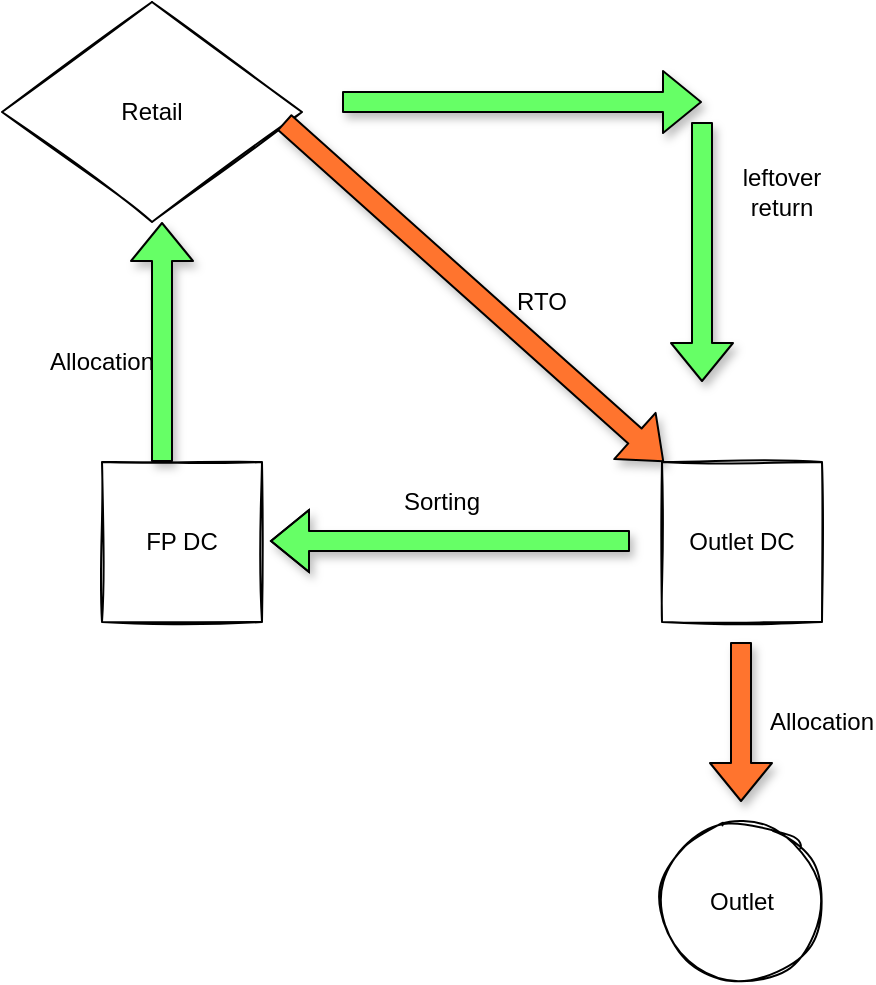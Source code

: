 <mxfile version="14.0.0" type="github">
  <diagram id="C5RBs43oDa-KdzZeNtuy" name="Page-1">
    <mxGraphModel dx="1102" dy="582" grid="1" gridSize="10" guides="1" tooltips="1" connect="1" arrows="1" fold="1" page="1" pageScale="1" pageWidth="827" pageHeight="1169" math="0" shadow="0">
      <root>
        <mxCell id="WIyWlLk6GJQsqaUBKTNV-0" />
        <mxCell id="WIyWlLk6GJQsqaUBKTNV-1" parent="WIyWlLk6GJQsqaUBKTNV-0" />
        <mxCell id="6lA8_1LxBl--lgNPecFX-0" value="Outlet DC" style="whiteSpace=wrap;html=1;aspect=fixed;sketch=1;" vertex="1" parent="WIyWlLk6GJQsqaUBKTNV-1">
          <mxGeometry x="520" y="280" width="80" height="80" as="geometry" />
        </mxCell>
        <mxCell id="6lA8_1LxBl--lgNPecFX-1" value="FP DC" style="whiteSpace=wrap;html=1;aspect=fixed;sketch=1;" vertex="1" parent="WIyWlLk6GJQsqaUBKTNV-1">
          <mxGeometry x="240" y="280" width="80" height="80" as="geometry" />
        </mxCell>
        <mxCell id="6lA8_1LxBl--lgNPecFX-2" value="Retail" style="rhombus;whiteSpace=wrap;html=1;sketch=1;" vertex="1" parent="WIyWlLk6GJQsqaUBKTNV-1">
          <mxGeometry x="190" y="50" width="150" height="110" as="geometry" />
        </mxCell>
        <mxCell id="6lA8_1LxBl--lgNPecFX-3" value="Outlet" style="ellipse;whiteSpace=wrap;html=1;aspect=fixed;sketch=1;" vertex="1" parent="WIyWlLk6GJQsqaUBKTNV-1">
          <mxGeometry x="520" y="460" width="80" height="80" as="geometry" />
        </mxCell>
        <mxCell id="6lA8_1LxBl--lgNPecFX-8" value="Allocation" style="text;html=1;strokeColor=none;fillColor=none;align=center;verticalAlign=middle;whiteSpace=wrap;rounded=0;sketch=1;" vertex="1" parent="WIyWlLk6GJQsqaUBKTNV-1">
          <mxGeometry x="580" y="400" width="40" height="20" as="geometry" />
        </mxCell>
        <mxCell id="6lA8_1LxBl--lgNPecFX-13" value="" style="shape=flexArrow;endArrow=classic;html=1;shadow=1;fillColor=#66FF66;" edge="1" parent="WIyWlLk6GJQsqaUBKTNV-1">
          <mxGeometry width="50" height="50" relative="1" as="geometry">
            <mxPoint x="270" y="280" as="sourcePoint" />
            <mxPoint x="270" y="160" as="targetPoint" />
          </mxGeometry>
        </mxCell>
        <mxCell id="6lA8_1LxBl--lgNPecFX-16" value="" style="shape=flexArrow;endArrow=classic;html=1;shadow=1;entryX=0;entryY=0;entryDx=0;entryDy=0;fontColor=#FF8519;labelBackgroundColor=#FF8F57;labelBorderColor=#3399FF;fillColor=#FF742E;" edge="1" parent="WIyWlLk6GJQsqaUBKTNV-1">
          <mxGeometry width="50" height="50" relative="1" as="geometry">
            <mxPoint x="331" y="110" as="sourcePoint" />
            <mxPoint x="521" y="280" as="targetPoint" />
          </mxGeometry>
        </mxCell>
        <mxCell id="6lA8_1LxBl--lgNPecFX-19" value="" style="shape=flexArrow;endArrow=classic;html=1;shadow=1;fillColor=#FF742E;" edge="1" parent="WIyWlLk6GJQsqaUBKTNV-1">
          <mxGeometry width="50" height="50" relative="1" as="geometry">
            <mxPoint x="559.5" y="370" as="sourcePoint" />
            <mxPoint x="559.5" y="450" as="targetPoint" />
          </mxGeometry>
        </mxCell>
        <mxCell id="6lA8_1LxBl--lgNPecFX-20" value="RTO" style="text;html=1;strokeColor=none;fillColor=none;align=center;verticalAlign=middle;whiteSpace=wrap;rounded=0;sketch=1;" vertex="1" parent="WIyWlLk6GJQsqaUBKTNV-1">
          <mxGeometry x="440" y="190" width="40" height="20" as="geometry" />
        </mxCell>
        <mxCell id="6lA8_1LxBl--lgNPecFX-22" value="" style="shape=flexArrow;endArrow=classic;html=1;shadow=1;fillColor=#66FF66;" edge="1" parent="WIyWlLk6GJQsqaUBKTNV-1">
          <mxGeometry width="50" height="50" relative="1" as="geometry">
            <mxPoint x="504" y="319.5" as="sourcePoint" />
            <mxPoint x="324" y="319.5" as="targetPoint" />
            <Array as="points">
              <mxPoint x="494" y="319.5" />
            </Array>
          </mxGeometry>
        </mxCell>
        <mxCell id="6lA8_1LxBl--lgNPecFX-23" value="" style="shape=flexArrow;endArrow=classic;html=1;shadow=1;fillColor=#66FF66;" edge="1" parent="WIyWlLk6GJQsqaUBKTNV-1">
          <mxGeometry width="50" height="50" relative="1" as="geometry">
            <mxPoint x="360" y="100" as="sourcePoint" />
            <mxPoint x="540" y="100" as="targetPoint" />
          </mxGeometry>
        </mxCell>
        <mxCell id="6lA8_1LxBl--lgNPecFX-24" value="" style="shape=flexArrow;endArrow=classic;html=1;shadow=1;fillColor=#66FF66;" edge="1" parent="WIyWlLk6GJQsqaUBKTNV-1">
          <mxGeometry width="50" height="50" relative="1" as="geometry">
            <mxPoint x="540" y="110" as="sourcePoint" />
            <mxPoint x="540" y="240" as="targetPoint" />
          </mxGeometry>
        </mxCell>
        <mxCell id="6lA8_1LxBl--lgNPecFX-26" value="Sorting" style="text;html=1;strokeColor=none;fillColor=none;align=center;verticalAlign=middle;whiteSpace=wrap;rounded=0;sketch=1;" vertex="1" parent="WIyWlLk6GJQsqaUBKTNV-1">
          <mxGeometry x="390" y="290" width="40" height="20" as="geometry" />
        </mxCell>
        <mxCell id="6lA8_1LxBl--lgNPecFX-27" value="Allocation" style="text;html=1;strokeColor=none;fillColor=none;align=center;verticalAlign=middle;whiteSpace=wrap;rounded=0;sketch=1;fontColor=#000000;" vertex="1" parent="WIyWlLk6GJQsqaUBKTNV-1">
          <mxGeometry x="220" y="220" width="40" height="20" as="geometry" />
        </mxCell>
        <mxCell id="6lA8_1LxBl--lgNPecFX-29" value="leftover return" style="text;html=1;strokeColor=none;fillColor=none;align=center;verticalAlign=middle;whiteSpace=wrap;rounded=0;sketch=1;fontColor=#000000;" vertex="1" parent="WIyWlLk6GJQsqaUBKTNV-1">
          <mxGeometry x="550" y="130" width="60" height="30" as="geometry" />
        </mxCell>
      </root>
    </mxGraphModel>
  </diagram>
</mxfile>
